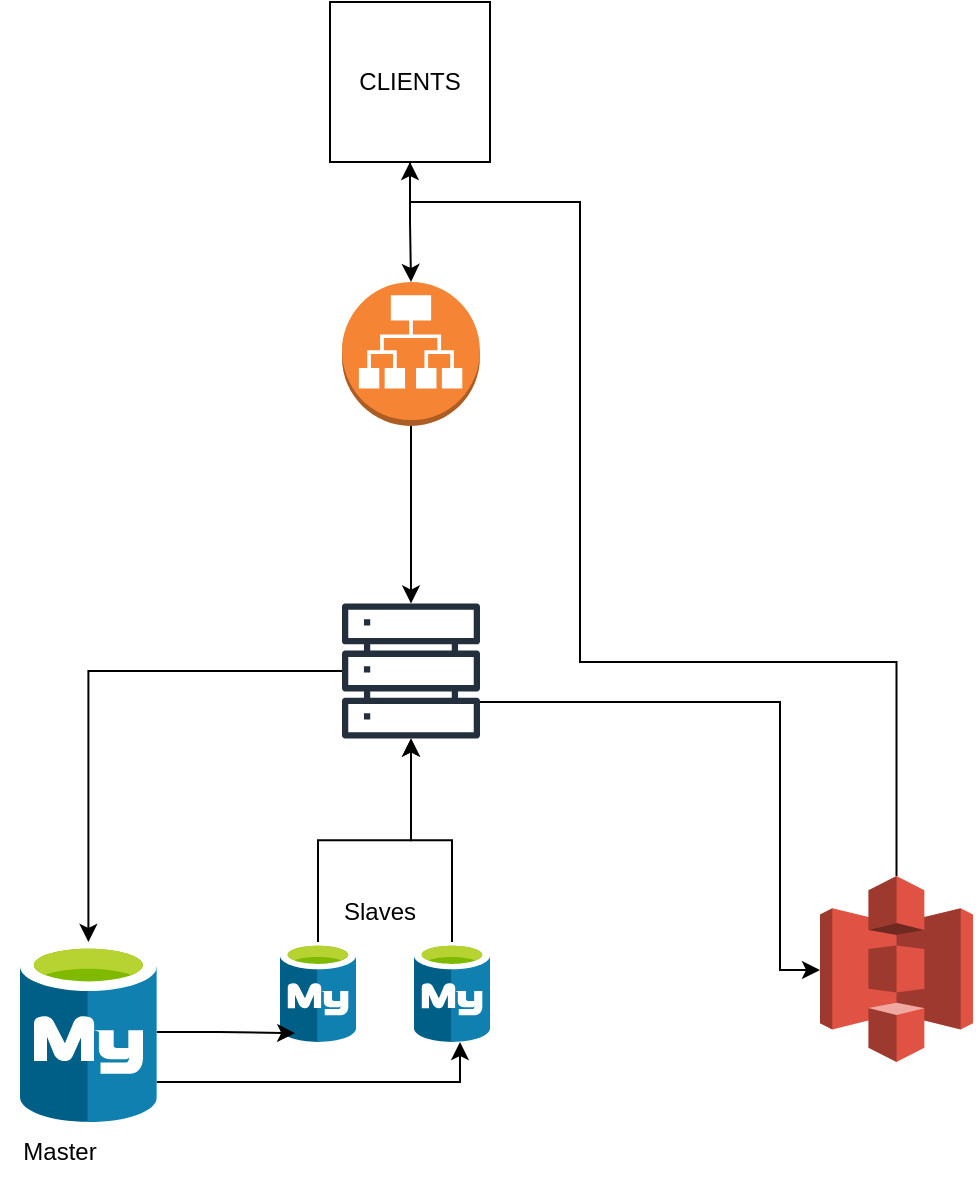 <mxfile version="24.7.7">
  <diagram name="Page-1" id="6VgZRosnZfVc24hg2JfK">
    <mxGraphModel dx="1050" dy="625" grid="1" gridSize="10" guides="1" tooltips="1" connect="1" arrows="1" fold="1" page="1" pageScale="1" pageWidth="850" pageHeight="1100" math="0" shadow="0">
      <root>
        <mxCell id="0" />
        <mxCell id="1" parent="0" />
        <mxCell id="qEq92O26iCl5FzZW6bfr-1" value="CLIENTS" style="whiteSpace=wrap;html=1;aspect=fixed;" vertex="1" parent="1">
          <mxGeometry x="385" y="20" width="80" height="80" as="geometry" />
        </mxCell>
        <mxCell id="qEq92O26iCl5FzZW6bfr-8" style="edgeStyle=orthogonalEdgeStyle;rounded=0;orthogonalLoop=1;jettySize=auto;html=1;" edge="1" parent="1" source="qEq92O26iCl5FzZW6bfr-3" target="qEq92O26iCl5FzZW6bfr-5">
          <mxGeometry relative="1" as="geometry" />
        </mxCell>
        <mxCell id="qEq92O26iCl5FzZW6bfr-3" value="" style="outlineConnect=0;dashed=0;verticalLabelPosition=bottom;verticalAlign=top;align=center;html=1;shape=mxgraph.aws3.application_load_balancer;fillColor=#F58534;gradientColor=none;" vertex="1" parent="1">
          <mxGeometry x="391" y="160" width="69" height="72" as="geometry" />
        </mxCell>
        <mxCell id="qEq92O26iCl5FzZW6bfr-4" style="edgeStyle=orthogonalEdgeStyle;rounded=0;orthogonalLoop=1;jettySize=auto;html=1;entryX=0.5;entryY=0;entryDx=0;entryDy=0;entryPerimeter=0;" edge="1" parent="1" source="qEq92O26iCl5FzZW6bfr-1" target="qEq92O26iCl5FzZW6bfr-3">
          <mxGeometry relative="1" as="geometry" />
        </mxCell>
        <mxCell id="qEq92O26iCl5FzZW6bfr-7" style="edgeStyle=orthogonalEdgeStyle;rounded=0;orthogonalLoop=1;jettySize=auto;html=1;" edge="1" parent="1" source="qEq92O26iCl5FzZW6bfr-5" target="qEq92O26iCl5FzZW6bfr-6">
          <mxGeometry relative="1" as="geometry" />
        </mxCell>
        <mxCell id="qEq92O26iCl5FzZW6bfr-11" style="edgeStyle=orthogonalEdgeStyle;rounded=0;orthogonalLoop=1;jettySize=auto;html=1;" edge="1" parent="1" source="qEq92O26iCl5FzZW6bfr-5" target="qEq92O26iCl5FzZW6bfr-9">
          <mxGeometry relative="1" as="geometry">
            <Array as="points">
              <mxPoint x="610" y="370" />
              <mxPoint x="610" y="504" />
            </Array>
          </mxGeometry>
        </mxCell>
        <mxCell id="qEq92O26iCl5FzZW6bfr-5" value="" style="sketch=0;outlineConnect=0;fontColor=#232F3E;gradientColor=none;fillColor=#232F3D;strokeColor=none;dashed=0;verticalLabelPosition=bottom;verticalAlign=top;align=center;html=1;fontSize=12;fontStyle=0;aspect=fixed;pointerEvents=1;shape=mxgraph.aws4.servers;" vertex="1" parent="1">
          <mxGeometry x="391" y="320" width="69" height="69" as="geometry" />
        </mxCell>
        <mxCell id="qEq92O26iCl5FzZW6bfr-6" value="" style="image;sketch=0;aspect=fixed;html=1;points=[];align=center;fontSize=12;image=img/lib/mscae/Azure_Database_for_MySQL_servers.svg;" vertex="1" parent="1">
          <mxGeometry x="230" y="490" width="68.4" height="90" as="geometry" />
        </mxCell>
        <mxCell id="qEq92O26iCl5FzZW6bfr-10" style="edgeStyle=orthogonalEdgeStyle;rounded=0;orthogonalLoop=1;jettySize=auto;html=1;entryX=0.5;entryY=1;entryDx=0;entryDy=0;" edge="1" parent="1" source="qEq92O26iCl5FzZW6bfr-9" target="qEq92O26iCl5FzZW6bfr-1">
          <mxGeometry relative="1" as="geometry">
            <Array as="points">
              <mxPoint x="668" y="350" />
              <mxPoint x="510" y="350" />
              <mxPoint x="510" y="120" />
              <mxPoint x="425" y="120" />
            </Array>
          </mxGeometry>
        </mxCell>
        <mxCell id="qEq92O26iCl5FzZW6bfr-9" value="" style="outlineConnect=0;dashed=0;verticalLabelPosition=bottom;verticalAlign=top;align=center;html=1;shape=mxgraph.aws3.s3;fillColor=#E05243;gradientColor=none;" vertex="1" parent="1">
          <mxGeometry x="630" y="457" width="76.5" height="93" as="geometry" />
        </mxCell>
        <mxCell id="qEq92O26iCl5FzZW6bfr-17" style="edgeStyle=orthogonalEdgeStyle;rounded=0;orthogonalLoop=1;jettySize=auto;html=1;" edge="1" parent="1" source="qEq92O26iCl5FzZW6bfr-12" target="qEq92O26iCl5FzZW6bfr-5">
          <mxGeometry relative="1" as="geometry" />
        </mxCell>
        <mxCell id="qEq92O26iCl5FzZW6bfr-12" value="" style="image;sketch=0;aspect=fixed;html=1;points=[];align=center;fontSize=12;image=img/lib/mscae/Azure_Database_for_MySQL_servers.svg;" vertex="1" parent="1">
          <mxGeometry x="360" y="490" width="38" height="50" as="geometry" />
        </mxCell>
        <mxCell id="qEq92O26iCl5FzZW6bfr-18" style="edgeStyle=orthogonalEdgeStyle;rounded=0;orthogonalLoop=1;jettySize=auto;html=1;" edge="1" parent="1" source="qEq92O26iCl5FzZW6bfr-13" target="qEq92O26iCl5FzZW6bfr-5">
          <mxGeometry relative="1" as="geometry" />
        </mxCell>
        <mxCell id="qEq92O26iCl5FzZW6bfr-13" value="" style="image;sketch=0;aspect=fixed;html=1;points=[];align=center;fontSize=12;image=img/lib/mscae/Azure_Database_for_MySQL_servers.svg;" vertex="1" parent="1">
          <mxGeometry x="427" y="490" width="38" height="50" as="geometry" />
        </mxCell>
        <mxCell id="qEq92O26iCl5FzZW6bfr-15" style="edgeStyle=orthogonalEdgeStyle;rounded=0;orthogonalLoop=1;jettySize=auto;html=1;entryX=0.2;entryY=0.912;entryDx=0;entryDy=0;entryPerimeter=0;" edge="1" parent="1" source="qEq92O26iCl5FzZW6bfr-6" target="qEq92O26iCl5FzZW6bfr-12">
          <mxGeometry relative="1" as="geometry" />
        </mxCell>
        <mxCell id="qEq92O26iCl5FzZW6bfr-16" style="edgeStyle=orthogonalEdgeStyle;rounded=0;orthogonalLoop=1;jettySize=auto;html=1;entryX=0.605;entryY=1;entryDx=0;entryDy=0;entryPerimeter=0;" edge="1" parent="1" source="qEq92O26iCl5FzZW6bfr-6" target="qEq92O26iCl5FzZW6bfr-13">
          <mxGeometry relative="1" as="geometry">
            <Array as="points">
              <mxPoint x="450" y="560" />
            </Array>
          </mxGeometry>
        </mxCell>
        <mxCell id="qEq92O26iCl5FzZW6bfr-19" value="Master" style="text;html=1;align=center;verticalAlign=middle;whiteSpace=wrap;rounded=0;" vertex="1" parent="1">
          <mxGeometry x="220" y="580" width="60" height="30" as="geometry" />
        </mxCell>
        <mxCell id="qEq92O26iCl5FzZW6bfr-20" value="Slaves" style="text;html=1;align=center;verticalAlign=middle;whiteSpace=wrap;rounded=0;" vertex="1" parent="1">
          <mxGeometry x="380" y="460" width="60" height="30" as="geometry" />
        </mxCell>
      </root>
    </mxGraphModel>
  </diagram>
</mxfile>
